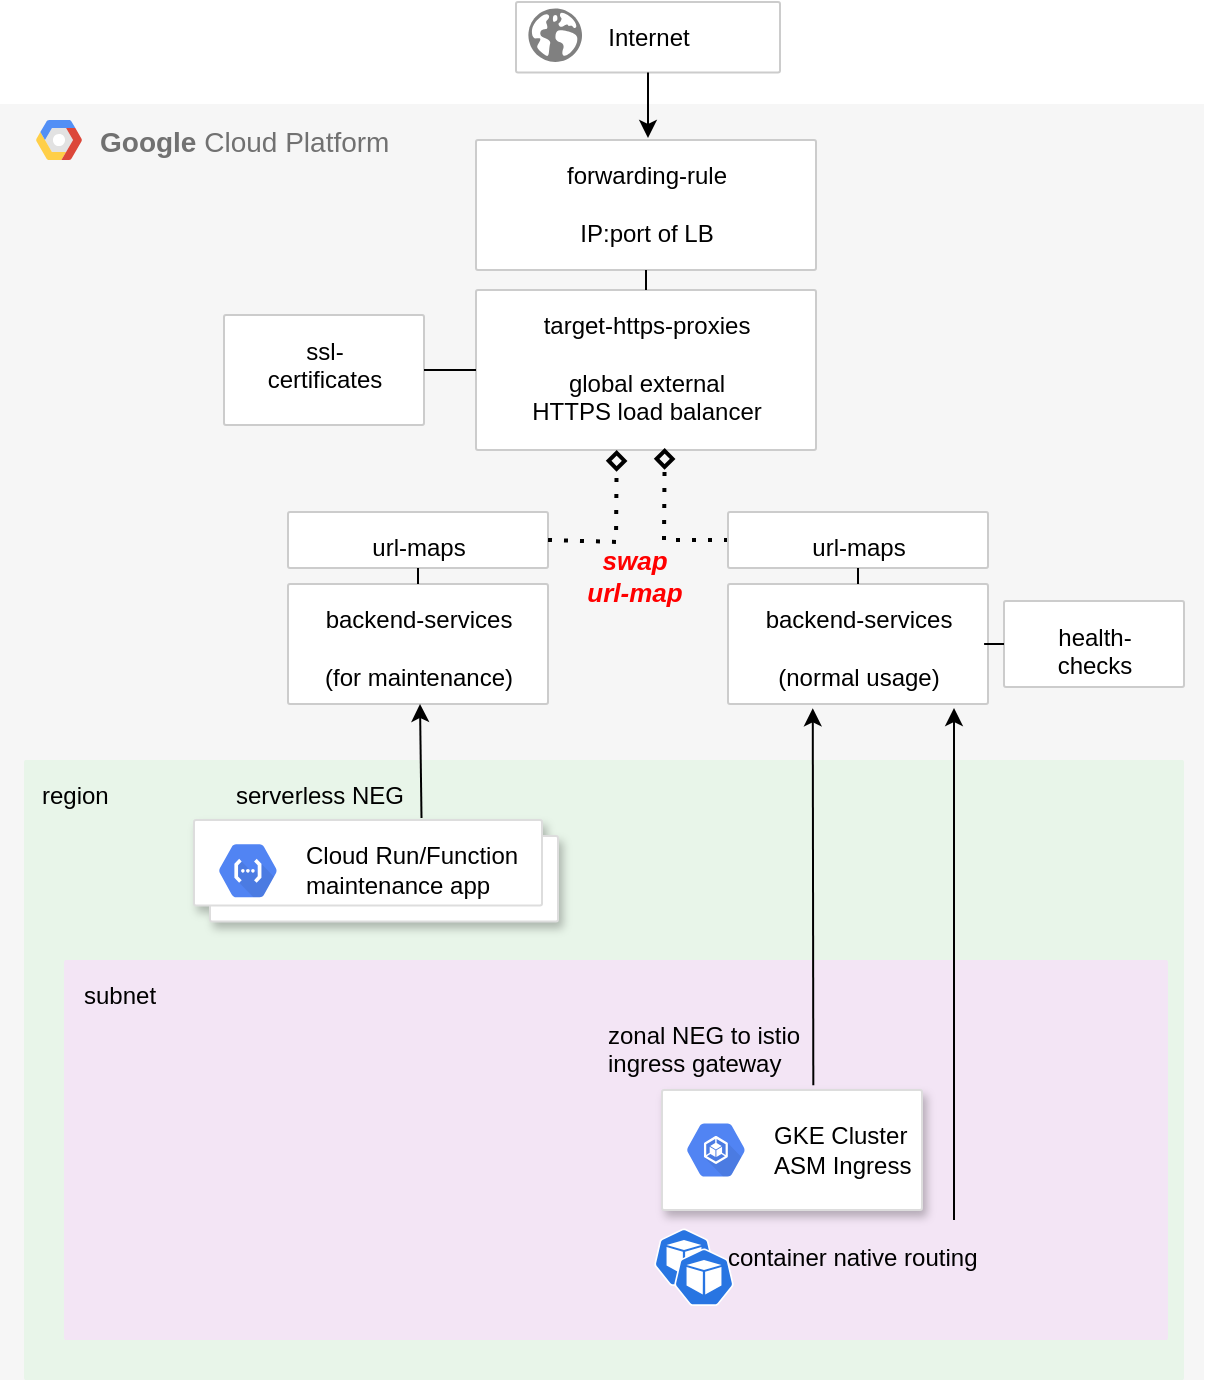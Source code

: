 <mxfile version="21.1.8" type="device">
  <diagram id="cstUYs0_MrwpeLKSXvVJ" name="Page-1">
    <mxGraphModel dx="973" dy="745" grid="1" gridSize="10" guides="1" tooltips="1" connect="1" arrows="1" fold="1" page="1" pageScale="1" pageWidth="850" pageHeight="1100" math="0" shadow="0">
      <root>
        <mxCell id="0" />
        <mxCell id="1" parent="0" />
        <mxCell id="sjuPgM3rsrCpVb7vP8mB-12" value="&lt;b&gt;Google &lt;/b&gt;Cloud Platform" style="fillColor=#F6F6F6;strokeColor=none;shadow=0;gradientColor=none;fontSize=14;align=left;spacing=10;fontColor=#717171;9E9E9E;verticalAlign=top;spacingTop=-4;fontStyle=0;spacingLeft=40;html=1;container=0;" parent="1" vertex="1">
          <mxGeometry x="108" y="82" width="602" height="638" as="geometry" />
        </mxCell>
        <mxCell id="04NytanJjaSaexqy_Y4b-19" value="" style="sketch=0;points=[[0,0,0],[0.25,0,0],[0.5,0,0],[0.75,0,0],[1,0,0],[1,0.25,0],[1,0.5,0],[1,0.75,0],[1,1,0],[0.75,1,0],[0.5,1,0],[0.25,1,0],[0,1,0],[0,0.75,0],[0,0.5,0],[0,0.25,0]];rounded=1;absoluteArcSize=1;arcSize=2;html=1;strokeColor=none;gradientColor=none;shadow=0;dashed=0;fontSize=12;fontColor=#9E9E9E;align=left;verticalAlign=top;spacing=10;spacingTop=-4;fillColor=#E8F5E9;" parent="1" vertex="1">
          <mxGeometry x="120" y="410" width="580" height="310" as="geometry">
            <mxPoint x="10" y="50" as="offset" />
          </mxGeometry>
        </mxCell>
        <mxCell id="04NytanJjaSaexqy_Y4b-9" value="subnet" style="sketch=0;points=[[0,0,0],[0.25,0,0],[0.5,0,0],[0.75,0,0],[1,0,0],[1,0.25,0],[1,0.5,0],[1,0.75,0],[1,1,0],[0.75,1,0],[0.5,1,0],[0.25,1,0],[0,1,0],[0,0.75,0],[0,0.5,0],[0,0.25,0]];rounded=1;absoluteArcSize=1;arcSize=2;html=1;strokeColor=none;gradientColor=none;shadow=0;dashed=0;fontSize=12;fontColor=#000000;align=left;verticalAlign=top;spacing=10;spacingTop=-4;fillColor=#F3E5F5;" parent="1" vertex="1">
          <mxGeometry x="140" y="510" width="552" height="190" as="geometry" />
        </mxCell>
        <mxCell id="04NytanJjaSaexqy_Y4b-27" value="&lt;div align=&quot;left&quot;&gt;region&lt;/div&gt;" style="text;html=1;resizable=0;autosize=1;align=left;verticalAlign=middle;points=[];fillColor=none;strokeColor=none;rounded=0;" parent="1" vertex="1">
          <mxGeometry x="127" y="418" width="50" height="20" as="geometry" />
        </mxCell>
        <mxCell id="4L4TsIcvxuaD26HZeU3--1" value="&lt;div&gt;ssl-&lt;/div&gt;&lt;div&gt;certificates&lt;/div&gt;" style="sketch=0;points=[[0,0,0],[0.25,0,0],[0.5,0,0],[0.75,0,0],[1,0,0],[1,0.25,0],[1,0.5,0],[1,0.75,0],[1,1,0],[0.75,1,0],[0.5,1,0],[0.25,1,0],[0,1,0],[0,0.75,0],[0,0.5,0],[0,0.25,0]];rounded=1;absoluteArcSize=1;arcSize=2;html=1;strokeColor=#CCCCCC;gradientColor=none;shadow=0;dashed=0;fontSize=12;fontColor=#000000;align=center;verticalAlign=top;spacing=10;spacingTop=-4;fillColor=#FFFFFF;strokeWidth=1;" parent="1" vertex="1">
          <mxGeometry x="220" y="187.5" width="100" height="55" as="geometry" />
        </mxCell>
        <mxCell id="BPpdw_s69a40fWfZZwsO-12" value="&lt;div&gt;backend-services&lt;/div&gt;&lt;div&gt;&lt;br&gt;&lt;/div&gt;&lt;div&gt;(normal usage)&lt;br&gt;&lt;/div&gt;" style="sketch=0;points=[[0,0,0],[0.25,0,0],[0.5,0,0],[0.75,0,0],[1,0,0],[1,0.25,0],[1,0.5,0],[1,0.75,0],[1,1,0],[0.75,1,0],[0.5,1,0],[0.25,1,0],[0,1,0],[0,0.75,0],[0,0.5,0],[0,0.25,0]];rounded=1;absoluteArcSize=1;arcSize=2;html=1;strokeColor=#CCCCCC;gradientColor=none;shadow=0;dashed=0;fontSize=12;fontColor=#000000;align=center;verticalAlign=top;spacing=10;spacingTop=-4;fillColor=#FFFFFF;strokeWidth=1;" parent="1" vertex="1">
          <mxGeometry x="472" y="322" width="130" height="60" as="geometry" />
        </mxCell>
        <mxCell id="BPpdw_s69a40fWfZZwsO-19" value="&lt;div&gt;health-&lt;/div&gt;&lt;div&gt;checks&lt;/div&gt;" style="sketch=0;points=[[0,0,0],[0.25,0,0],[0.5,0,0],[0.75,0,0],[1,0,0],[1,0.25,0],[1,0.5,0],[1,0.75,0],[1,1,0],[0.75,1,0],[0.5,1,0],[0.25,1,0],[0,1,0],[0,0.75,0],[0,0.5,0],[0,0.25,0]];rounded=1;absoluteArcSize=1;arcSize=2;html=1;strokeColor=#CCCCCC;gradientColor=none;shadow=0;dashed=0;fontSize=12;fontColor=#000000;align=center;verticalAlign=top;spacing=10;spacingTop=-4;fillColor=#FFFFFF;strokeWidth=1;" parent="1" vertex="1">
          <mxGeometry x="610" y="330.5" width="90" height="43" as="geometry" />
        </mxCell>
        <mxCell id="BPpdw_s69a40fWfZZwsO-28" value="" style="endArrow=none;html=1;rounded=0;entryX=0;entryY=0.5;entryDx=0;entryDy=0;entryPerimeter=0;exitX=0.985;exitY=0.5;exitDx=0;exitDy=0;exitPerimeter=0;" parent="1" source="BPpdw_s69a40fWfZZwsO-12" target="BPpdw_s69a40fWfZZwsO-19" edge="1">
          <mxGeometry width="50" height="50" relative="1" as="geometry">
            <mxPoint x="435" y="507" as="sourcePoint" />
            <mxPoint x="485" y="457" as="targetPoint" />
          </mxGeometry>
        </mxCell>
        <mxCell id="BPpdw_s69a40fWfZZwsO-32" value="&lt;div&gt;target-https-proxies&lt;/div&gt;&lt;div&gt;&lt;br&gt;&lt;/div&gt;&lt;div&gt;global external&lt;/div&gt;&lt;div&gt;HTTPS load balancer&lt;br&gt;&lt;/div&gt;" style="sketch=0;points=[[0,0,0],[0.25,0,0],[0.5,0,0],[0.75,0,0],[1,0,0],[1,0.25,0],[1,0.5,0],[1,0.75,0],[1,1,0],[0.75,1,0],[0.5,1,0],[0.25,1,0],[0,1,0],[0,0.75,0],[0,0.5,0],[0,0.25,0]];rounded=1;absoluteArcSize=1;arcSize=2;html=1;strokeColor=#CCCCCC;gradientColor=none;shadow=0;dashed=0;fontSize=12;fontColor=#000000;align=center;verticalAlign=top;spacing=10;spacingTop=-4;fillColor=#FFFFFF;strokeWidth=1;" parent="1" vertex="1">
          <mxGeometry x="346" y="175" width="170" height="80" as="geometry" />
        </mxCell>
        <mxCell id="BPpdw_s69a40fWfZZwsO-35" value="" style="endArrow=none;html=1;rounded=0;entryX=0;entryY=0.5;entryDx=0;entryDy=0;entryPerimeter=0;" parent="1" source="4L4TsIcvxuaD26HZeU3--1" target="BPpdw_s69a40fWfZZwsO-32" edge="1">
          <mxGeometry width="50" height="50" relative="1" as="geometry">
            <mxPoint x="208" y="547" as="sourcePoint" />
            <mxPoint x="258" y="497" as="targetPoint" />
          </mxGeometry>
        </mxCell>
        <mxCell id="sjuPgM3rsrCpVb7vP8mB-3" value="&lt;div&gt;forwarding-rule&lt;/div&gt;&lt;div&gt;&lt;br&gt;&lt;/div&gt;IP:port of LB" style="sketch=0;points=[[0,0,0],[0.25,0,0],[0.5,0,0],[0.75,0,0],[1,0,0],[1,0.25,0],[1,0.5,0],[1,0.75,0],[1,1,0],[0.75,1,0],[0.5,1,0],[0.25,1,0],[0,1,0],[0,0.75,0],[0,0.5,0],[0,0.25,0]];rounded=1;absoluteArcSize=1;arcSize=2;html=1;strokeColor=#CCCCCC;gradientColor=none;shadow=0;dashed=0;fontSize=12;fontColor=#000000;align=center;verticalAlign=top;spacing=10;spacingTop=-4;fillColor=#FFFFFF;strokeWidth=1;" parent="1" vertex="1">
          <mxGeometry x="346" y="100" width="170" height="65" as="geometry" />
        </mxCell>
        <mxCell id="sjuPgM3rsrCpVb7vP8mB-7" value="" style="group" parent="1" vertex="1" connectable="0">
          <mxGeometry x="366" y="31" width="132" height="35.2" as="geometry" />
        </mxCell>
        <mxCell id="sjuPgM3rsrCpVb7vP8mB-6" value="Internet" style="sketch=0;points=[[0,0,0],[0.25,0,0],[0.5,0,0],[0.75,0,0],[1,0,0],[1,0.25,0],[1,0.5,0],[1,0.75,0],[1,1,0],[0.75,1,0],[0.5,1,0],[0.25,1,0],[0,1,0],[0,0.75,0],[0,0.5,0],[0,0.25,0]];rounded=1;absoluteArcSize=1;arcSize=2;html=1;strokeColor=#CCCCCC;gradientColor=none;shadow=0;dashed=0;fontSize=12;fontColor=#000000;align=center;verticalAlign=top;spacing=10;spacingTop=-4;fillColor=#FFFFFF;strokeWidth=1;" parent="sjuPgM3rsrCpVb7vP8mB-7" vertex="1">
          <mxGeometry width="132" height="35.2" as="geometry" />
        </mxCell>
        <mxCell id="sjuPgM3rsrCpVb7vP8mB-5" value="" style="shadow=0;dashed=0;html=1;strokeColor=none;fillColor=#808080;labelPosition=center;verticalLabelPosition=bottom;verticalAlign=top;align=center;outlineConnect=0;shape=mxgraph.veeam.globe;" parent="sjuPgM3rsrCpVb7vP8mB-7" vertex="1">
          <mxGeometry x="6.2" y="3.2" width="26.8" height="26.8" as="geometry" />
        </mxCell>
        <mxCell id="sjuPgM3rsrCpVb7vP8mB-9" value="" style="endArrow=classic;html=1;rounded=0;exitX=0.5;exitY=1;exitDx=0;exitDy=0;exitPerimeter=0;entryX=0.5;entryY=0;entryDx=0;entryDy=0;entryPerimeter=0;" parent="1" source="sjuPgM3rsrCpVb7vP8mB-6" edge="1">
          <mxGeometry width="50" height="50" relative="1" as="geometry">
            <mxPoint x="612" y="339" as="sourcePoint" />
            <mxPoint x="432" y="99" as="targetPoint" />
          </mxGeometry>
        </mxCell>
        <mxCell id="sjuPgM3rsrCpVb7vP8mB-11" value="" style="endArrow=none;html=1;rounded=0;exitX=0.5;exitY=0;exitDx=0;exitDy=0;exitPerimeter=0;entryX=0.5;entryY=1;entryDx=0;entryDy=0;entryPerimeter=0;" parent="1" source="BPpdw_s69a40fWfZZwsO-32" target="sjuPgM3rsrCpVb7vP8mB-3" edge="1">
          <mxGeometry width="50" height="50" relative="1" as="geometry">
            <mxPoint x="611" y="310" as="sourcePoint" />
            <mxPoint x="421" y="170" as="targetPoint" />
          </mxGeometry>
        </mxCell>
        <mxCell id="sjuPgM3rsrCpVb7vP8mB-13" value="" style="shape=mxgraph.gcp2.google_cloud_platform;fillColor=#F6F6F6;strokeColor=none;shadow=0;gradientColor=none;" parent="1" vertex="1">
          <mxGeometry x="126" y="90" width="23" height="20" as="geometry">
            <mxPoint x="20" y="10" as="offset" />
          </mxGeometry>
        </mxCell>
        <mxCell id="JEnQCq225Ir_zhOlaFnG-1" value="" style="shape=mxgraph.gcp2.doubleRect;strokeColor=#dddddd;shadow=1;strokeWidth=1;" parent="1" vertex="1">
          <mxGeometry x="205" y="440" width="182" height="50.78" as="geometry" />
        </mxCell>
        <mxCell id="JEnQCq225Ir_zhOlaFnG-2" value="&lt;div&gt;&lt;font color=&quot;#000000&quot;&gt;Cloud Run/Function&lt;/font&gt;&lt;/div&gt;&lt;div&gt;&lt;font color=&quot;#000000&quot;&gt;maintenance app&lt;br&gt;&lt;/font&gt;&lt;/div&gt;" style="sketch=0;dashed=0;connectable=0;html=1;fillColor=#5184F3;strokeColor=none;shape=mxgraph.gcp2.hexIcon;prIcon=cloud_functions;part=1;labelPosition=right;verticalLabelPosition=middle;align=left;verticalAlign=middle;spacingLeft=5;fontColor=#999999;fontSize=12;" parent="JEnQCq225Ir_zhOlaFnG-1" vertex="1">
          <mxGeometry y="0.5" width="44" height="39" relative="1" as="geometry">
            <mxPoint x="5" y="-19.5" as="offset" />
          </mxGeometry>
        </mxCell>
        <mxCell id="JEnQCq225Ir_zhOlaFnG-5" value="&lt;div&gt;serverless NEG&lt;/div&gt;" style="text;html=1;resizable=0;autosize=1;align=left;verticalAlign=middle;points=[];fillColor=none;strokeColor=none;rounded=0;" parent="1" vertex="1">
          <mxGeometry x="224" y="418" width="100" height="20" as="geometry" />
        </mxCell>
        <mxCell id="JEnQCq225Ir_zhOlaFnG-6" value="" style="strokeColor=#dddddd;shadow=1;strokeWidth=1;rounded=1;absoluteArcSize=1;arcSize=2;" parent="1" vertex="1">
          <mxGeometry x="439" y="575" width="130" height="60" as="geometry" />
        </mxCell>
        <mxCell id="JEnQCq225Ir_zhOlaFnG-7" value="&lt;div&gt;&lt;font color=&quot;#000000&quot;&gt;GKE Cluster&lt;/font&gt;&lt;/div&gt;&lt;div&gt;&lt;font color=&quot;#000000&quot;&gt;ASM Ingress&lt;/font&gt;&lt;br&gt;&lt;/div&gt;" style="sketch=0;dashed=0;connectable=0;html=1;fillColor=#5184F3;strokeColor=none;shape=mxgraph.gcp2.hexIcon;prIcon=container_engine;part=1;labelPosition=right;verticalLabelPosition=middle;align=left;verticalAlign=middle;spacingLeft=5;fontColor=#999999;fontSize=12;" parent="JEnQCq225Ir_zhOlaFnG-6" vertex="1">
          <mxGeometry y="0.5" width="44" height="39" relative="1" as="geometry">
            <mxPoint x="5" y="-19.5" as="offset" />
          </mxGeometry>
        </mxCell>
        <mxCell id="JEnQCq225Ir_zhOlaFnG-16" value="&lt;div&gt;zonal NEG to istio&lt;/div&gt;&lt;div&gt;ingress gateway&lt;/div&gt;&lt;div&gt;&lt;br&gt;&lt;/div&gt;" style="text;html=1;resizable=0;autosize=1;align=left;verticalAlign=middle;points=[];fillColor=none;strokeColor=none;rounded=0;" parent="1" vertex="1">
          <mxGeometry x="410" y="537" width="110" height="50" as="geometry" />
        </mxCell>
        <mxCell id="JEnQCq225Ir_zhOlaFnG-20" value="" style="sketch=0;html=1;dashed=0;whitespace=wrap;fillColor=#2875E2;strokeColor=#ffffff;points=[[0.005,0.63,0],[0.1,0.2,0],[0.9,0.2,0],[0.5,0,0],[0.995,0.63,0],[0.72,0.99,0],[0.5,1,0],[0.28,0.99,0]];shape=mxgraph.kubernetes.icon;prIcon=pod;fontColor=#000000;" parent="1" vertex="1">
          <mxGeometry x="435" y="644.2" width="30" height="28.8" as="geometry" />
        </mxCell>
        <mxCell id="JEnQCq225Ir_zhOlaFnG-21" value="container native routing" style="text;html=1;resizable=0;autosize=1;align=left;verticalAlign=middle;points=[];fillColor=none;strokeColor=none;rounded=0;" parent="1" vertex="1">
          <mxGeometry x="470" y="648.6" width="140" height="20" as="geometry" />
        </mxCell>
        <mxCell id="X4NesGkVoh1Z93VtBxHY-2" value="&lt;div&gt;backend-services&lt;/div&gt;&lt;div&gt;&lt;br&gt;&lt;/div&gt;&lt;div&gt;(for maintenance)&lt;br&gt;&lt;/div&gt;" style="sketch=0;points=[[0,0,0],[0.25,0,0],[0.5,0,0],[0.75,0,0],[1,0,0],[1,0.25,0],[1,0.5,0],[1,0.75,0],[1,1,0],[0.75,1,0],[0.5,1,0],[0.25,1,0],[0,1,0],[0,0.75,0],[0,0.5,0],[0,0.25,0]];rounded=1;absoluteArcSize=1;arcSize=2;html=1;strokeColor=#CCCCCC;gradientColor=none;shadow=0;dashed=0;fontSize=12;fontColor=#000000;align=center;verticalAlign=top;spacing=10;spacingTop=-4;fillColor=#FFFFFF;strokeWidth=1;" parent="1" vertex="1">
          <mxGeometry x="252" y="322" width="130" height="60" as="geometry" />
        </mxCell>
        <mxCell id="X4NesGkVoh1Z93VtBxHY-7" value="" style="endArrow=classic;html=1;rounded=0;strokeColor=#000000;strokeWidth=1;entryX=0.5;entryY=1;entryDx=0;entryDy=0;entryPerimeter=0;exitX=0.625;exitY=-0.02;exitDx=0;exitDy=0;exitPerimeter=0;" parent="1" source="JEnQCq225Ir_zhOlaFnG-1" edge="1">
          <mxGeometry width="50" height="50" relative="1" as="geometry">
            <mxPoint x="318" y="429" as="sourcePoint" />
            <mxPoint x="318" y="382" as="targetPoint" />
          </mxGeometry>
        </mxCell>
        <mxCell id="X4NesGkVoh1Z93VtBxHY-24" value="&lt;div style=&quot;font-size: 13px;&quot;&gt;&lt;font style=&quot;font-size: 13px;&quot;&gt;&lt;span style=&quot;font-size: 13px;&quot;&gt;swap&lt;br style=&quot;font-size: 13px;&quot;&gt;&lt;/span&gt;&lt;/font&gt;&lt;/div&gt;&lt;div style=&quot;font-size: 13px;&quot;&gt;&lt;font style=&quot;font-size: 13px;&quot;&gt;&lt;span style=&quot;font-size: 13px;&quot;&gt;url-map&lt;/span&gt;&lt;/font&gt;&lt;br style=&quot;font-size: 13px;&quot;&gt;&lt;/div&gt;" style="text;html=1;resizable=0;autosize=1;align=center;verticalAlign=middle;points=[];fillColor=none;strokeColor=none;rounded=0;fontStyle=3;fontColor=#FF0000;fontSize=13;" parent="1" vertex="1">
          <mxGeometry x="390" y="297.5" width="70" height="40" as="geometry" />
        </mxCell>
        <mxCell id="X4NesGkVoh1Z93VtBxHY-29" value="" style="endArrow=diamond;dashed=1;html=1;dashPattern=1 3;strokeWidth=2;rounded=0;fontSize=11;fontColor=#FF0000;endFill=0;exitX=0;exitY=0.5;exitDx=0;exitDy=0;exitPerimeter=0;entryX=0.555;entryY=0.988;entryDx=0;entryDy=0;entryPerimeter=0;" parent="1" source="LVqlX_i8fJR3tGQq3VMP-5" target="BPpdw_s69a40fWfZZwsO-32" edge="1">
          <mxGeometry width="50" height="50" relative="1" as="geometry">
            <mxPoint x="470" y="350" as="sourcePoint" />
            <mxPoint x="440" y="260" as="targetPoint" />
            <Array as="points">
              <mxPoint x="440" y="300" />
            </Array>
          </mxGeometry>
        </mxCell>
        <mxCell id="X4NesGkVoh1Z93VtBxHY-31" value="" style="sketch=0;html=1;dashed=0;whitespace=wrap;fillColor=#2875E2;strokeColor=#ffffff;points=[[0.005,0.63,0],[0.1,0.2,0],[0.9,0.2,0],[0.5,0,0],[0.995,0.63,0],[0.72,0.99,0],[0.5,1,0],[0.28,0.99,0]];shape=mxgraph.kubernetes.icon;prIcon=pod;fontColor=#000000;" parent="1" vertex="1">
          <mxGeometry x="445" y="654.2" width="30" height="28.8" as="geometry" />
        </mxCell>
        <mxCell id="LVqlX_i8fJR3tGQq3VMP-2" value="url-maps" style="sketch=0;points=[[0,0,0],[0.25,0,0],[0.5,0,0],[0.75,0,0],[1,0,0],[1,0.25,0],[1,0.5,0],[1,0.75,0],[1,1,0],[0.75,1,0],[0.5,1,0],[0.25,1,0],[0,1,0],[0,0.75,0],[0,0.5,0],[0,0.25,0]];rounded=1;absoluteArcSize=1;arcSize=2;html=1;strokeColor=#CCCCCC;gradientColor=none;shadow=0;dashed=0;fontSize=12;fontColor=#000000;align=center;verticalAlign=top;spacing=10;spacingTop=-4;fillColor=#FFFFFF;strokeWidth=1;" parent="1" vertex="1">
          <mxGeometry x="252" y="286" width="130" height="28" as="geometry" />
        </mxCell>
        <mxCell id="LVqlX_i8fJR3tGQq3VMP-4" value="" style="endArrow=none;html=1;rounded=0;entryX=0.5;entryY=1;entryDx=0;entryDy=0;entryPerimeter=0;exitX=0.5;exitY=0;exitDx=0;exitDy=0;exitPerimeter=0;" parent="1" source="X4NesGkVoh1Z93VtBxHY-2" target="LVqlX_i8fJR3tGQq3VMP-2" edge="1">
          <mxGeometry width="50" height="50" relative="1" as="geometry">
            <mxPoint x="400" y="450" as="sourcePoint" />
            <mxPoint x="450" y="400" as="targetPoint" />
          </mxGeometry>
        </mxCell>
        <mxCell id="LVqlX_i8fJR3tGQq3VMP-5" value="url-maps" style="sketch=0;points=[[0,0,0],[0.25,0,0],[0.5,0,0],[0.75,0,0],[1,0,0],[1,0.25,0],[1,0.5,0],[1,0.75,0],[1,1,0],[0.75,1,0],[0.5,1,0],[0.25,1,0],[0,1,0],[0,0.75,0],[0,0.5,0],[0,0.25,0]];rounded=1;absoluteArcSize=1;arcSize=2;html=1;strokeColor=#CCCCCC;gradientColor=none;shadow=0;dashed=0;fontSize=12;fontColor=#000000;align=center;verticalAlign=top;spacing=10;spacingTop=-4;fillColor=#FFFFFF;strokeWidth=1;" parent="1" vertex="1">
          <mxGeometry x="472" y="286" width="130" height="28" as="geometry" />
        </mxCell>
        <mxCell id="LVqlX_i8fJR3tGQq3VMP-6" value="" style="endArrow=none;html=1;rounded=0;entryX=0.5;entryY=1;entryDx=0;entryDy=0;entryPerimeter=0;exitX=0.5;exitY=0;exitDx=0;exitDy=0;exitPerimeter=0;" parent="1" target="LVqlX_i8fJR3tGQq3VMP-5" edge="1">
          <mxGeometry width="50" height="50" relative="1" as="geometry">
            <mxPoint x="537" y="322" as="sourcePoint" />
            <mxPoint x="670" y="400" as="targetPoint" />
          </mxGeometry>
        </mxCell>
        <mxCell id="LVqlX_i8fJR3tGQq3VMP-7" value="" style="endArrow=diamond;dashed=1;html=1;dashPattern=1 3;strokeWidth=2;rounded=0;fontSize=11;fontColor=#FF0000;endFill=0;exitX=1;exitY=0.5;exitDx=0;exitDy=0;exitPerimeter=0;entryX=0.555;entryY=0.988;entryDx=0;entryDy=0;entryPerimeter=0;" parent="1" source="LVqlX_i8fJR3tGQq3VMP-2" edge="1">
          <mxGeometry width="50" height="50" relative="1" as="geometry">
            <mxPoint x="448" y="300.96" as="sourcePoint" />
            <mxPoint x="416.35" y="255.0" as="targetPoint" />
            <Array as="points">
              <mxPoint x="416" y="300.96" />
            </Array>
          </mxGeometry>
        </mxCell>
        <mxCell id="baDWQDDhrB7u33ttoLSi-1" value="" style="endArrow=classic;html=1;rounded=0;strokeColor=#000000;strokeWidth=1;exitX=0.582;exitY=-0.04;exitDx=0;exitDy=0;exitPerimeter=0;entryX=0.326;entryY=1.036;entryDx=0;entryDy=0;entryPerimeter=0;" parent="1" source="JEnQCq225Ir_zhOlaFnG-6" target="BPpdw_s69a40fWfZZwsO-12" edge="1">
          <mxGeometry width="50" height="50" relative="1" as="geometry">
            <mxPoint x="612.5" y="598" as="sourcePoint" />
            <mxPoint x="540" y="390" as="targetPoint" />
            <Array as="points" />
          </mxGeometry>
        </mxCell>
        <mxCell id="gD-gu_OkVg6coS7xof9L-1" value="" style="endArrow=classic;html=1;rounded=0;strokeColor=#000000;strokeWidth=1;entryX=0.326;entryY=1.036;entryDx=0;entryDy=0;entryPerimeter=0;" parent="1" edge="1">
          <mxGeometry width="50" height="50" relative="1" as="geometry">
            <mxPoint x="585" y="640" as="sourcePoint" />
            <mxPoint x="585" y="384" as="targetPoint" />
            <Array as="points" />
          </mxGeometry>
        </mxCell>
      </root>
    </mxGraphModel>
  </diagram>
</mxfile>
